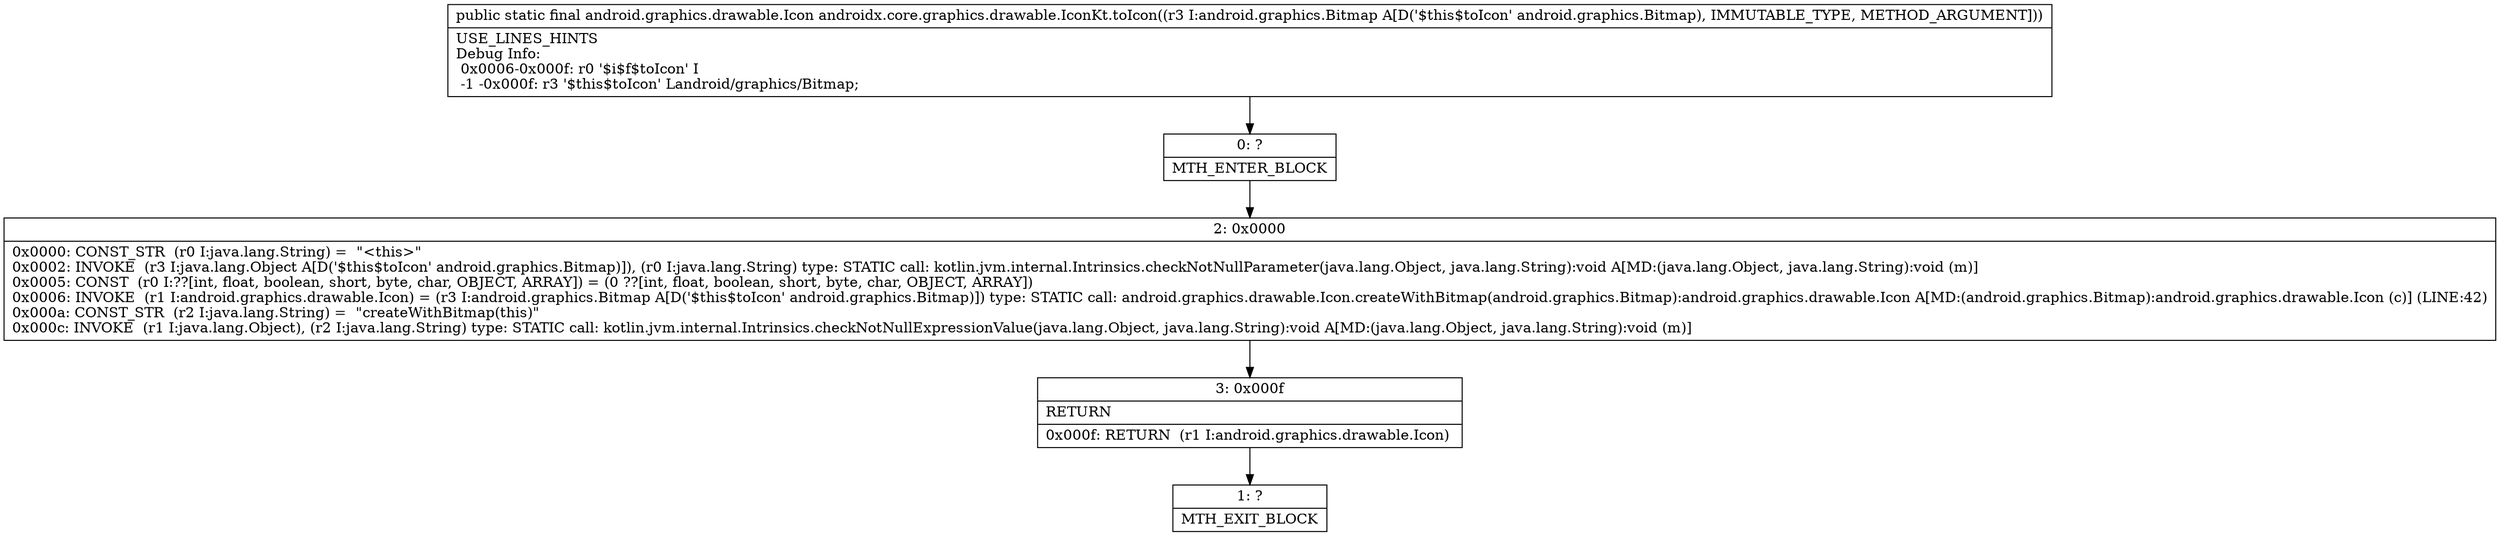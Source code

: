 digraph "CFG forandroidx.core.graphics.drawable.IconKt.toIcon(Landroid\/graphics\/Bitmap;)Landroid\/graphics\/drawable\/Icon;" {
Node_0 [shape=record,label="{0\:\ ?|MTH_ENTER_BLOCK\l}"];
Node_2 [shape=record,label="{2\:\ 0x0000|0x0000: CONST_STR  (r0 I:java.lang.String) =  \"\<this\>\" \l0x0002: INVOKE  (r3 I:java.lang.Object A[D('$this$toIcon' android.graphics.Bitmap)]), (r0 I:java.lang.String) type: STATIC call: kotlin.jvm.internal.Intrinsics.checkNotNullParameter(java.lang.Object, java.lang.String):void A[MD:(java.lang.Object, java.lang.String):void (m)]\l0x0005: CONST  (r0 I:??[int, float, boolean, short, byte, char, OBJECT, ARRAY]) = (0 ??[int, float, boolean, short, byte, char, OBJECT, ARRAY]) \l0x0006: INVOKE  (r1 I:android.graphics.drawable.Icon) = (r3 I:android.graphics.Bitmap A[D('$this$toIcon' android.graphics.Bitmap)]) type: STATIC call: android.graphics.drawable.Icon.createWithBitmap(android.graphics.Bitmap):android.graphics.drawable.Icon A[MD:(android.graphics.Bitmap):android.graphics.drawable.Icon (c)] (LINE:42)\l0x000a: CONST_STR  (r2 I:java.lang.String) =  \"createWithBitmap(this)\" \l0x000c: INVOKE  (r1 I:java.lang.Object), (r2 I:java.lang.String) type: STATIC call: kotlin.jvm.internal.Intrinsics.checkNotNullExpressionValue(java.lang.Object, java.lang.String):void A[MD:(java.lang.Object, java.lang.String):void (m)]\l}"];
Node_3 [shape=record,label="{3\:\ 0x000f|RETURN\l|0x000f: RETURN  (r1 I:android.graphics.drawable.Icon) \l}"];
Node_1 [shape=record,label="{1\:\ ?|MTH_EXIT_BLOCK\l}"];
MethodNode[shape=record,label="{public static final android.graphics.drawable.Icon androidx.core.graphics.drawable.IconKt.toIcon((r3 I:android.graphics.Bitmap A[D('$this$toIcon' android.graphics.Bitmap), IMMUTABLE_TYPE, METHOD_ARGUMENT]))  | USE_LINES_HINTS\lDebug Info:\l  0x0006\-0x000f: r0 '$i$f$toIcon' I\l  \-1 \-0x000f: r3 '$this$toIcon' Landroid\/graphics\/Bitmap;\l}"];
MethodNode -> Node_0;Node_0 -> Node_2;
Node_2 -> Node_3;
Node_3 -> Node_1;
}

